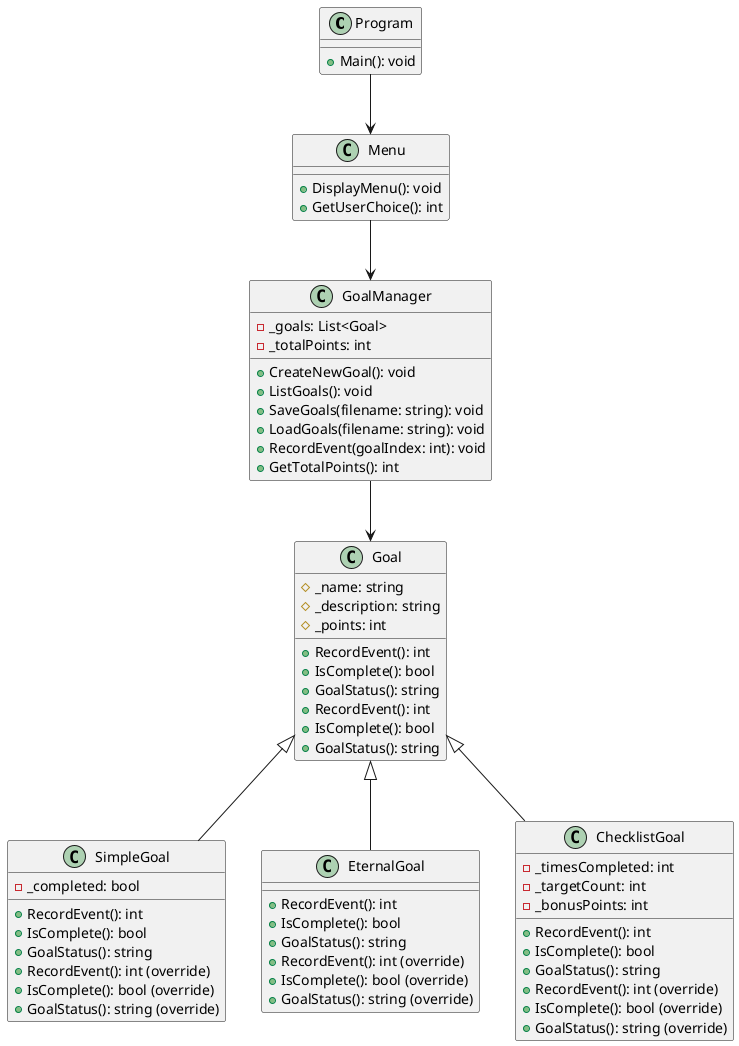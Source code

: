 @startuml eternal 

class Program {
    + Main(): void
}

class Menu {
    + DisplayMenu(): void
    + GetUserChoice(): int
}

class Goal {
    # _name: string
    # _description: string
    # _points: int
    + RecordEvent(): int
    + IsComplete(): bool
    + GoalStatus(): string
}

class SimpleGoal {
    - _completed: bool
    + RecordEvent(): int
    + IsComplete(): bool
    + GoalStatus(): string
}

class EternalGoal {
    + RecordEvent(): int
    + IsComplete(): bool
    + GoalStatus(): string
}

class ChecklistGoal {
    - _timesCompleted: int
    - _targetCount: int
    - _bonusPoints: int
    + RecordEvent(): int
    + IsComplete(): bool
    + GoalStatus(): string
}

class GoalManager {
    - _goals: List<Goal>
    - _totalPoints: int
    + CreateNewGoal(): void
    + ListGoals(): void
    + SaveGoals(filename: string): void
    + LoadGoals(filename: string): void
    + RecordEvent(goalIndex: int): void
    + GetTotalPoints(): int
}

Program --> Menu
Menu --> GoalManager
Goal <|-- SimpleGoal
Goal <|-- EternalGoal
Goal <|-- ChecklistGoal
GoalManager --> Goal

Goal : +RecordEvent(): int
Goal : +IsComplete(): bool
Goal : +GoalStatus(): string

SimpleGoal : +RecordEvent(): int (override)
SimpleGoal : +IsComplete(): bool (override)
SimpleGoal : +GoalStatus(): string (override)

EternalGoal : +RecordEvent(): int (override)
EternalGoal : +IsComplete(): bool (override)
EternalGoal : +GoalStatus(): string (override)

ChecklistGoal : +RecordEvent(): int (override)
ChecklistGoal : +IsComplete(): bool (override)
ChecklistGoal : +GoalStatus(): string (override)

' Just so you're aware, I did ask chat gpt to tell me the syntax
' for overriding methods in plantuml because I couldn't find anything otherwise

@enduml
